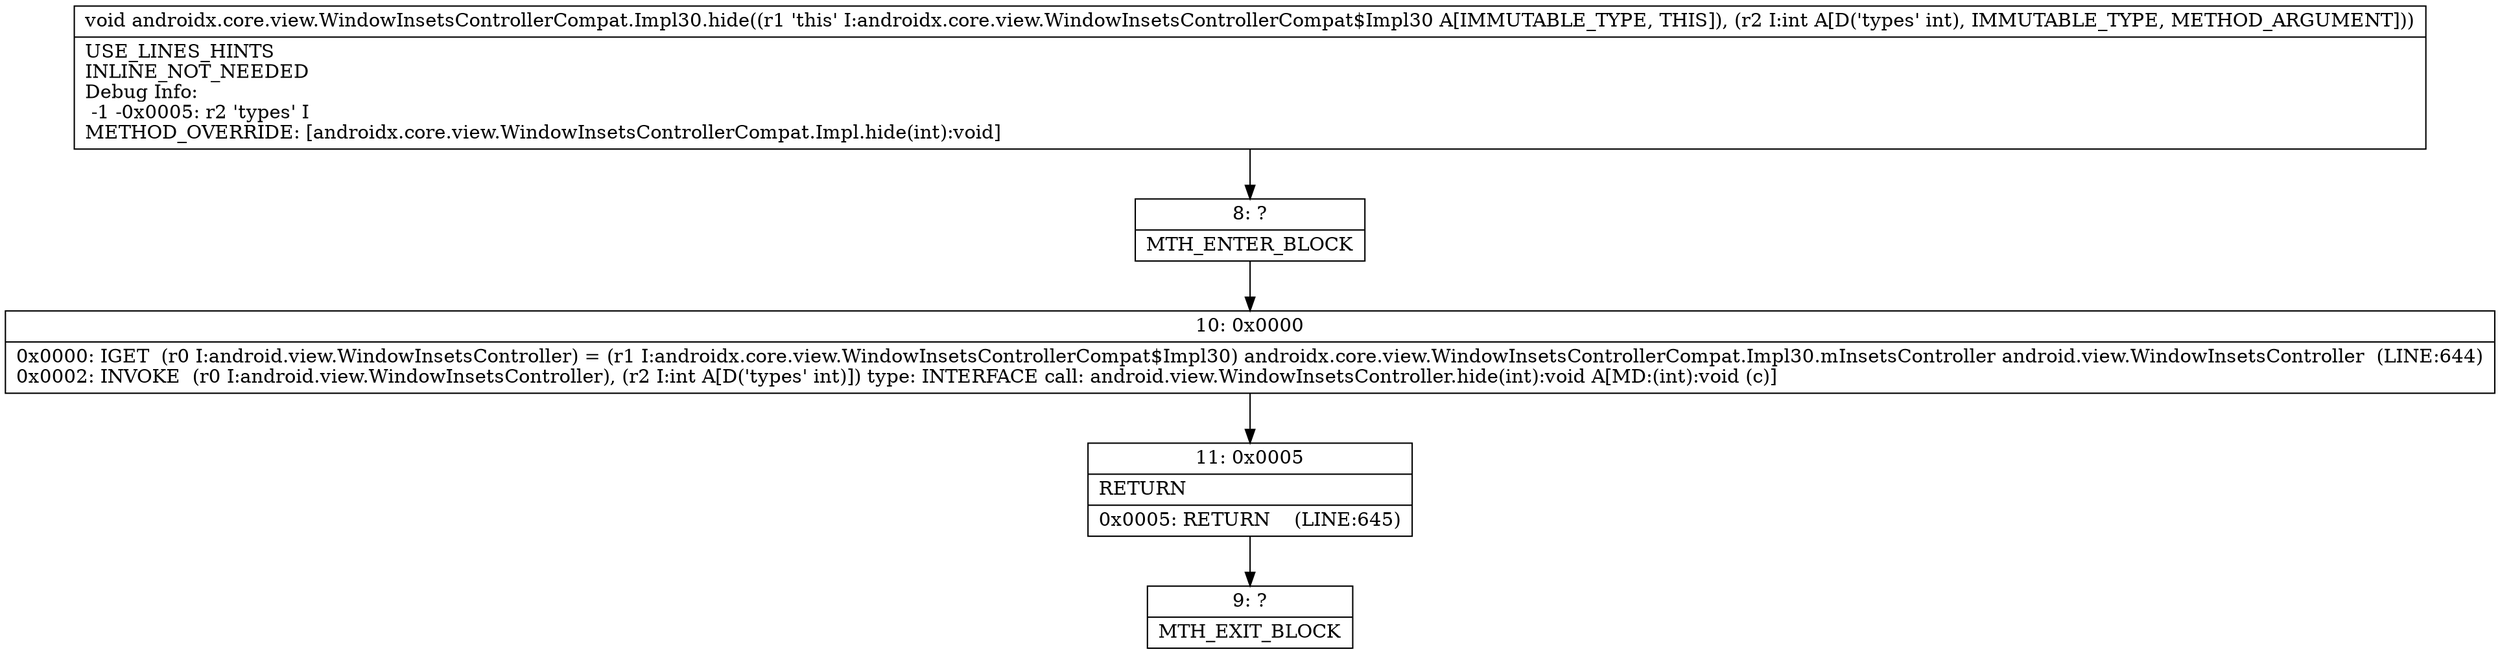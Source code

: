 digraph "CFG forandroidx.core.view.WindowInsetsControllerCompat.Impl30.hide(I)V" {
Node_8 [shape=record,label="{8\:\ ?|MTH_ENTER_BLOCK\l}"];
Node_10 [shape=record,label="{10\:\ 0x0000|0x0000: IGET  (r0 I:android.view.WindowInsetsController) = (r1 I:androidx.core.view.WindowInsetsControllerCompat$Impl30) androidx.core.view.WindowInsetsControllerCompat.Impl30.mInsetsController android.view.WindowInsetsController  (LINE:644)\l0x0002: INVOKE  (r0 I:android.view.WindowInsetsController), (r2 I:int A[D('types' int)]) type: INTERFACE call: android.view.WindowInsetsController.hide(int):void A[MD:(int):void (c)]\l}"];
Node_11 [shape=record,label="{11\:\ 0x0005|RETURN\l|0x0005: RETURN    (LINE:645)\l}"];
Node_9 [shape=record,label="{9\:\ ?|MTH_EXIT_BLOCK\l}"];
MethodNode[shape=record,label="{void androidx.core.view.WindowInsetsControllerCompat.Impl30.hide((r1 'this' I:androidx.core.view.WindowInsetsControllerCompat$Impl30 A[IMMUTABLE_TYPE, THIS]), (r2 I:int A[D('types' int), IMMUTABLE_TYPE, METHOD_ARGUMENT]))  | USE_LINES_HINTS\lINLINE_NOT_NEEDED\lDebug Info:\l  \-1 \-0x0005: r2 'types' I\lMETHOD_OVERRIDE: [androidx.core.view.WindowInsetsControllerCompat.Impl.hide(int):void]\l}"];
MethodNode -> Node_8;Node_8 -> Node_10;
Node_10 -> Node_11;
Node_11 -> Node_9;
}

